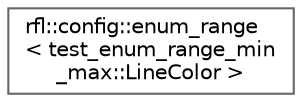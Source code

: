 digraph "类继承关系图"
{
 // LATEX_PDF_SIZE
  bgcolor="transparent";
  edge [fontname=Helvetica,fontsize=10,labelfontname=Helvetica,labelfontsize=10];
  node [fontname=Helvetica,fontsize=10,shape=box,height=0.2,width=0.4];
  rankdir="LR";
  Node0 [id="Node000000",label="rfl::config::enum_range\l\< test_enum_range_min\l_max::LineColor \>",height=0.2,width=0.4,color="grey40", fillcolor="white", style="filled",URL="$structrfl_1_1config_1_1enum__range_3_01test__enum__range__min__max_1_1_line_color_01_4.html",tooltip=" "];
}
